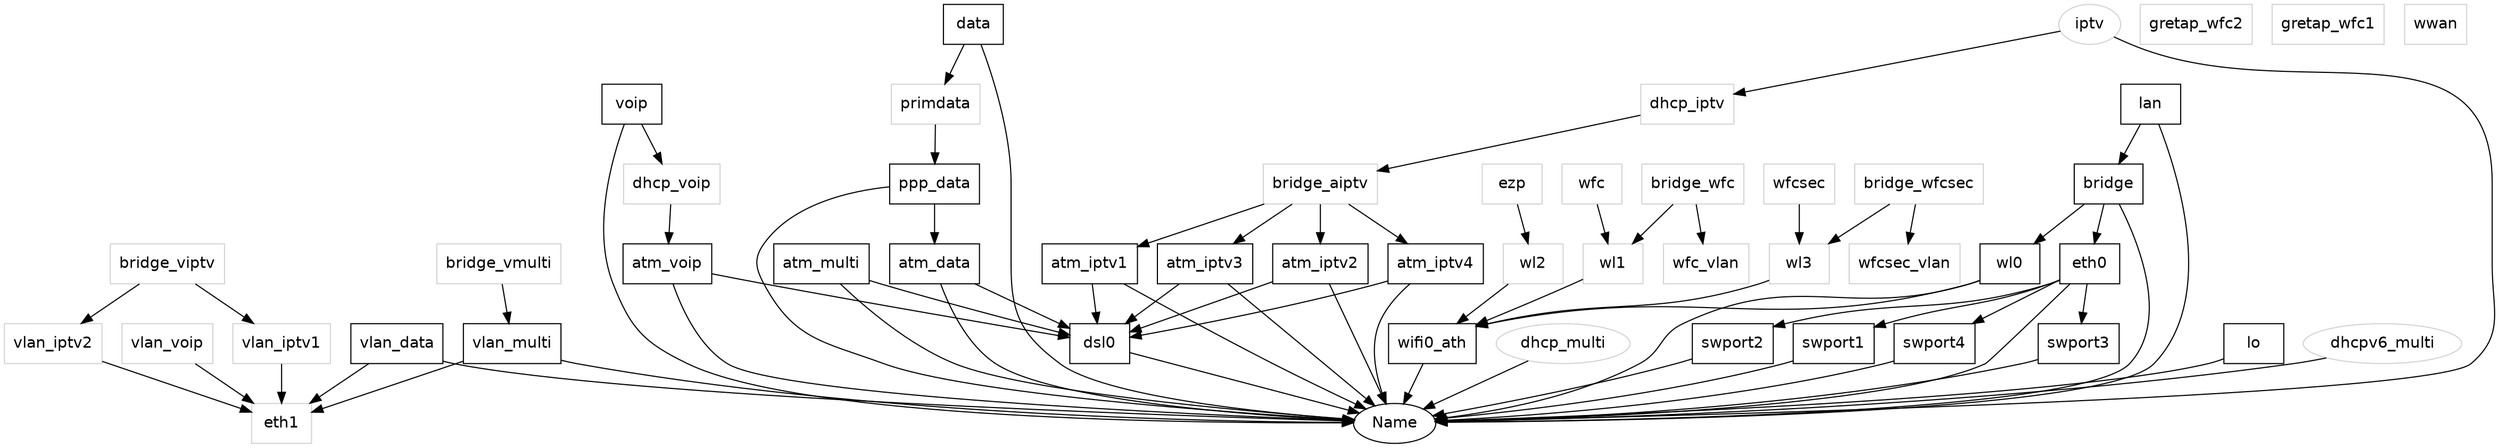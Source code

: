 digraph "NeMo.Intf" {
	node [fontname=Helvetica]
	vlan_iptv2 [color=lightgrey shape=box]
	wifi0_ath [shape=box]
	atm_iptv2 [shape=box]
	iptv [color=lightgrey shape=ellipse]
	lan [shape=box]
	bridge_aiptv [color=lightgrey shape=box]
	vlan_iptv1 [color=lightgrey shape=box]
	atm_iptv3 [shape=box]
	bridge_viptv [color=lightgrey shape=box]
	bridge [shape=box]
	dhcp_voip [color=lightgrey shape=box]
	data [shape=box]
	lo [shape=box]
	dhcpv6_multi [color=lightgrey shape=ellipse]
	gretap_wfc2 [color=lightgrey shape=box]
	swport2 [shape=box]
	swport1 [shape=box]
	atm_iptv4 [shape=box]
	wl2 [color=lightgrey shape=box]
	wl3 [color=lightgrey shape=box]
	gretap_wfc1 [color=lightgrey shape=box]
	ezp [color=lightgrey shape=box]
	vlan_data [shape=box]
	dsl0 [shape=box]
	wfc [color=lightgrey shape=box]
	vlan_multi [shape=box]
	ppp_data [shape=box]
	bridge_vmulti [color=lightgrey shape=box]
	atm_iptv1 [shape=box]
	wl1 [color=lightgrey shape=box]
	wfc_vlan [color=lightgrey shape=box]
	swport4 [shape=box]
	bridge_wfcsec [color=lightgrey shape=box]
	wfcsec_vlan [color=lightgrey shape=box]
	wfcsec [color=lightgrey shape=box]
	vlan_voip [color=lightgrey shape=box]
	wl0 [shape=box]
	eth1 [color=lightgrey shape=box]
	atm_multi [shape=box]
	dhcp_iptv [color=lightgrey shape=box]
	voip [shape=box]
	atm_voip [shape=box]
	bridge_wfc [color=lightgrey shape=box]
	eth0 [shape=box]
	primdata [color=lightgrey shape=box]
	wwan [color=lightgrey shape=box]
	swport3 [shape=box]
	dhcp_multi [color=lightgrey shape=ellipse]
	atm_data [shape=box]
		vlan_iptv2 -> eth1
		wifi0_ath -> Name
		atm_iptv2 -> dsl0
		atm_iptv2 -> Name
		iptv -> dhcp_iptv
		iptv -> Name
		lan -> bridge
		lan -> Name
		bridge_aiptv -> atm_iptv1
		bridge_aiptv -> atm_iptv4
		bridge_aiptv -> atm_iptv2
		bridge_aiptv -> atm_iptv3
		vlan_iptv1 -> eth1
		atm_iptv3 -> dsl0
		atm_iptv3 -> Name
		bridge_viptv -> vlan_iptv2
		bridge_viptv -> vlan_iptv1
		bridge -> eth0
		bridge -> wl0
		bridge -> Name
		dhcp_voip -> atm_voip
		data -> primdata
		data -> Name
		lo -> Name
		dhcpv6_multi -> Name
		swport2 -> Name
		swport1 -> Name
		atm_iptv4 -> dsl0
		atm_iptv4 -> Name
		wl2 -> wifi0_ath
		wl3 -> wifi0_ath
		ezp -> wl2
		vlan_data -> eth1
		vlan_data -> Name
		dsl0 -> Name
		wfc -> wl1
		vlan_multi -> eth1
		vlan_multi -> Name
		ppp_data -> atm_data
		ppp_data -> Name
		bridge_vmulti -> vlan_multi
		atm_iptv1 -> dsl0
		atm_iptv1 -> Name
		wl1 -> wifi0_ath
		swport4 -> Name
		bridge_wfcsec -> wfcsec_vlan
		bridge_wfcsec -> wl3
		wfcsec -> wl3
		vlan_voip -> eth1
		wl0 -> wifi0_ath
		wl0 -> Name
		atm_multi -> dsl0
		atm_multi -> Name
		dhcp_iptv -> bridge_aiptv
		voip -> dhcp_voip
		voip -> Name
		atm_voip -> dsl0
		atm_voip -> Name
		bridge_wfc -> wl1
		bridge_wfc -> wfc_vlan
		eth0 -> swport2
		eth0 -> swport1
		eth0 -> swport3
		eth0 -> swport4
		eth0 -> Name
		primdata -> ppp_data
		swport3 -> Name
		dhcp_multi -> Name
		atm_data -> dsl0
		atm_data -> Name
}